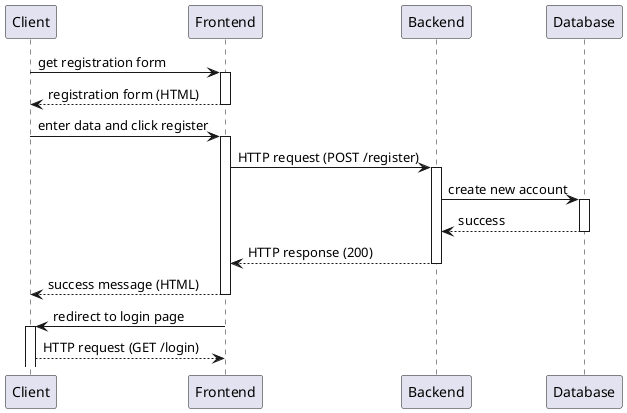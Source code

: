 @startuml create-new-account-use-case

Client -> Frontend: get registration form
activate Frontend
Frontend --> Client: registration form (HTML)
deactivate Frontend

Client -> Frontend: enter data and click register
activate Frontend
Frontend -> Backend: HTTP request (POST /register)
activate Backend
Backend -> Database: create new account
activate Database
Database --> Backend: success
deactivate Database
Backend --> Frontend: HTTP response (200)
deactivate Backend
Frontend --> Client: success message (HTML)
deactivate Frontend
Frontend -> Client: redirect to login page
activate Client
Client --> Frontend: HTTP request (GET /login)

@enduml